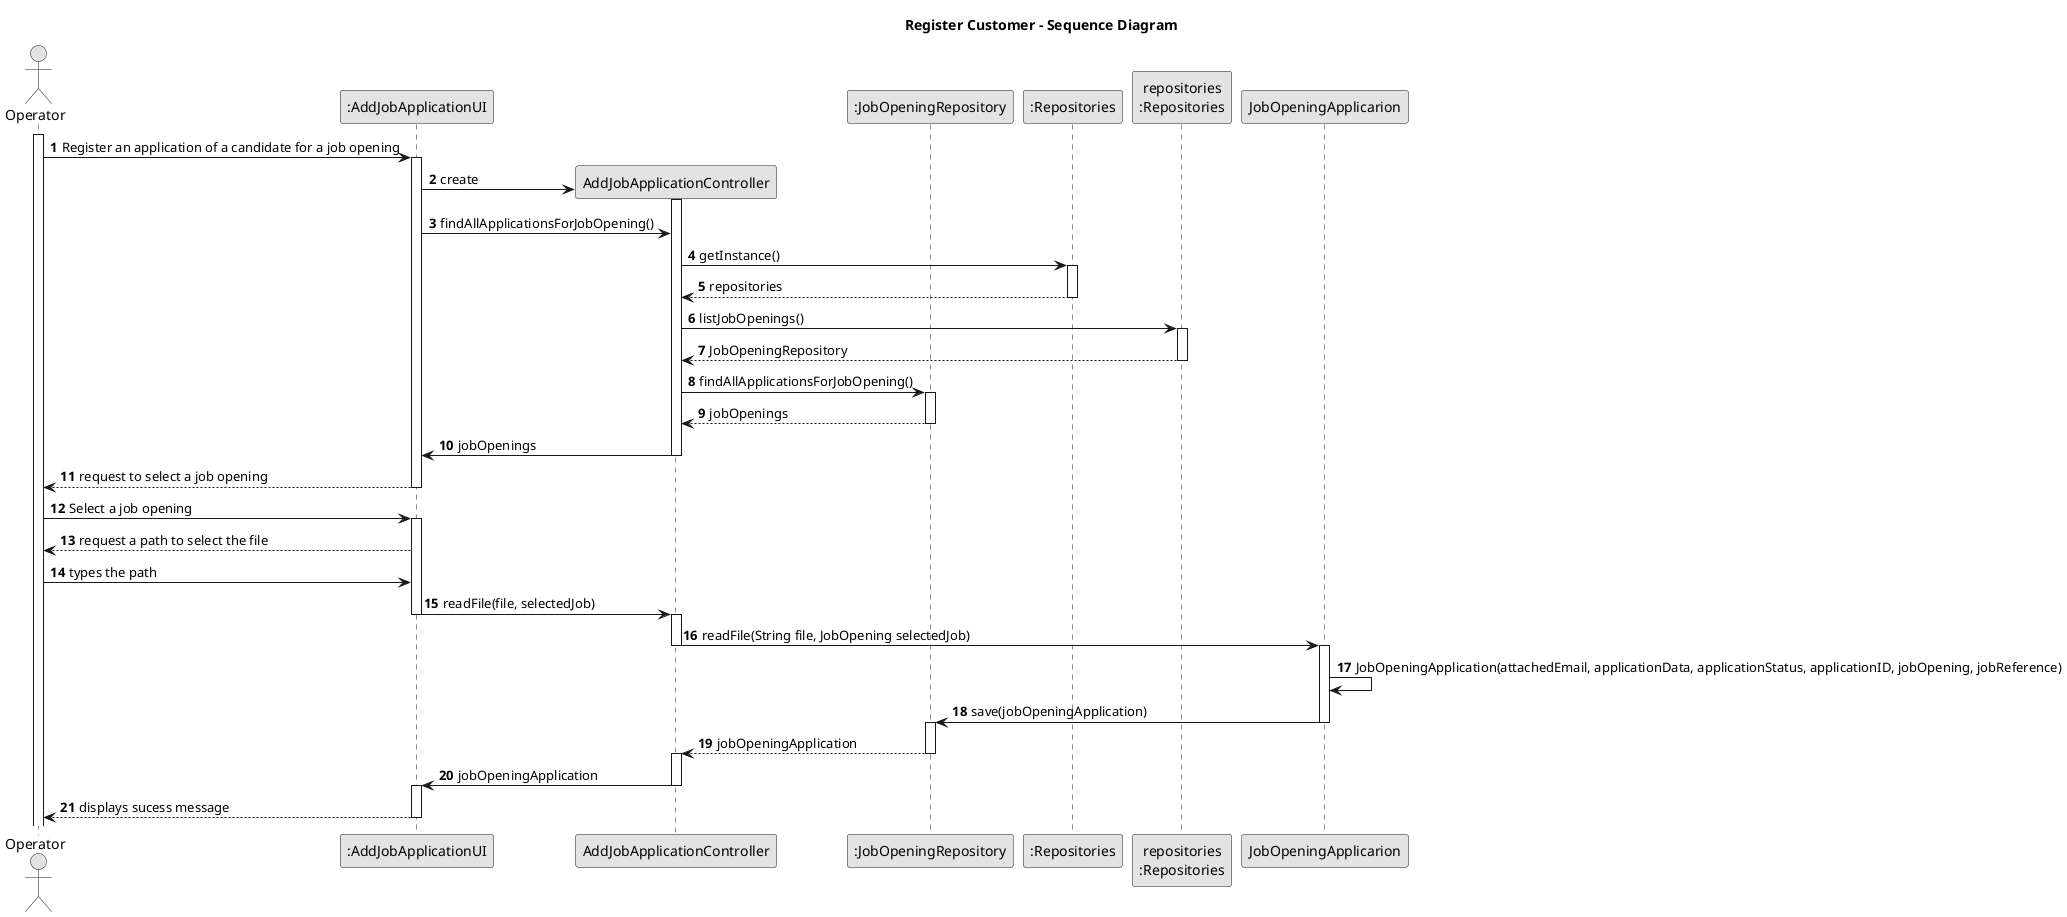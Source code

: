 @startuml
'https://plantuml.com/use-case-diagram
skinparam monochrome true
skinparam packageStyle rectangle
skinparam shadowing false
autonumber

title Register Customer - Sequence Diagram


actor "Operator" as OP
participant ":AddJobApplicationUI" as UI
participant "AddJobApplicationController" as Controller
participant ":JobOpeningRepository" as OPrepo
participant ":Repositories" as repo
participant "repositories\n:Repositories" as PLAT
participant "JobOpeningApplicarion" as JOA




activate OP

    OP -> UI:  Register an application of a candidate for a job opening
    activate UI

        UI -> Controller **: create
        activate Controller
        UI -> Controller: findAllApplicationsForJobOpening()
        Controller -> repo: getInstance()
        activate repo

            repo --> Controller : repositories
        deactivate repo
        Controller -> PLAT: listJobOpenings()
        activate PLAT

            PLAT --> Controller: JobOpeningRepository
        deactivate PLAT
        Controller -> OPrepo: findAllApplicationsForJobOpening()
        activate OPrepo

            OPrepo --> Controller: jobOpenings
            deactivate OPrepo


        Controller -> UI: jobOpenings
        deactivate Controller
        UI --> OP: request to select a job opening
        deactivate UI
        OP -> UI: Select a job opening
        activate UI

        UI --> OP : request a path to select the file
        OP -> UI: types the path

        UI -> Controller: readFile(file, selectedJob)
        deactivate UI
        activate Controller

        Controller ->  JOA : readFile(String file, JobOpening selectedJob)
        deactivate Controller

        activate JOA

        JOA -> JOA : JobOpeningApplication(attachedEmail, applicationData, applicationStatus, applicationID, jobOpening, jobReference)
        JOA -> OPrepo : save(jobOpeningApplication)
        deactivate JOA
        activate OPrepo

        OPrepo --> Controller : jobOpeningApplication
        deactivate OPrepo

        activate Controller

        Controller -> UI: jobOpeningApplication
        deactivate Controller

        activate UI
        UI --> OP: displays sucess message

        deactivate UI


     @enduml